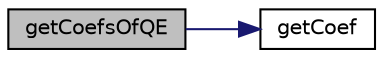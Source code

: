 digraph "getCoefsOfQE"
{
 // LATEX_PDF_SIZE
  edge [fontname="Helvetica",fontsize="10",labelfontname="Helvetica",labelfontsize="10"];
  node [fontname="Helvetica",fontsize="10",shape=record];
  rankdir="LR";
  Node1 [label="getCoefsOfQE",height=0.2,width=0.4,color="black", fillcolor="grey75", style="filled", fontcolor="black",tooltip="Gets coefficients from input."];
  Node1 -> Node2 [color="midnightblue",fontsize="10",style="solid",fontname="Helvetica"];
  Node2 [label="getCoef",height=0.2,width=0.4,color="black", fillcolor="white", style="filled",URL="$main_8c.html#a5442193caf52656b5be15c8a16eb1d9d",tooltip="Gets one coefficient from input."];
}
